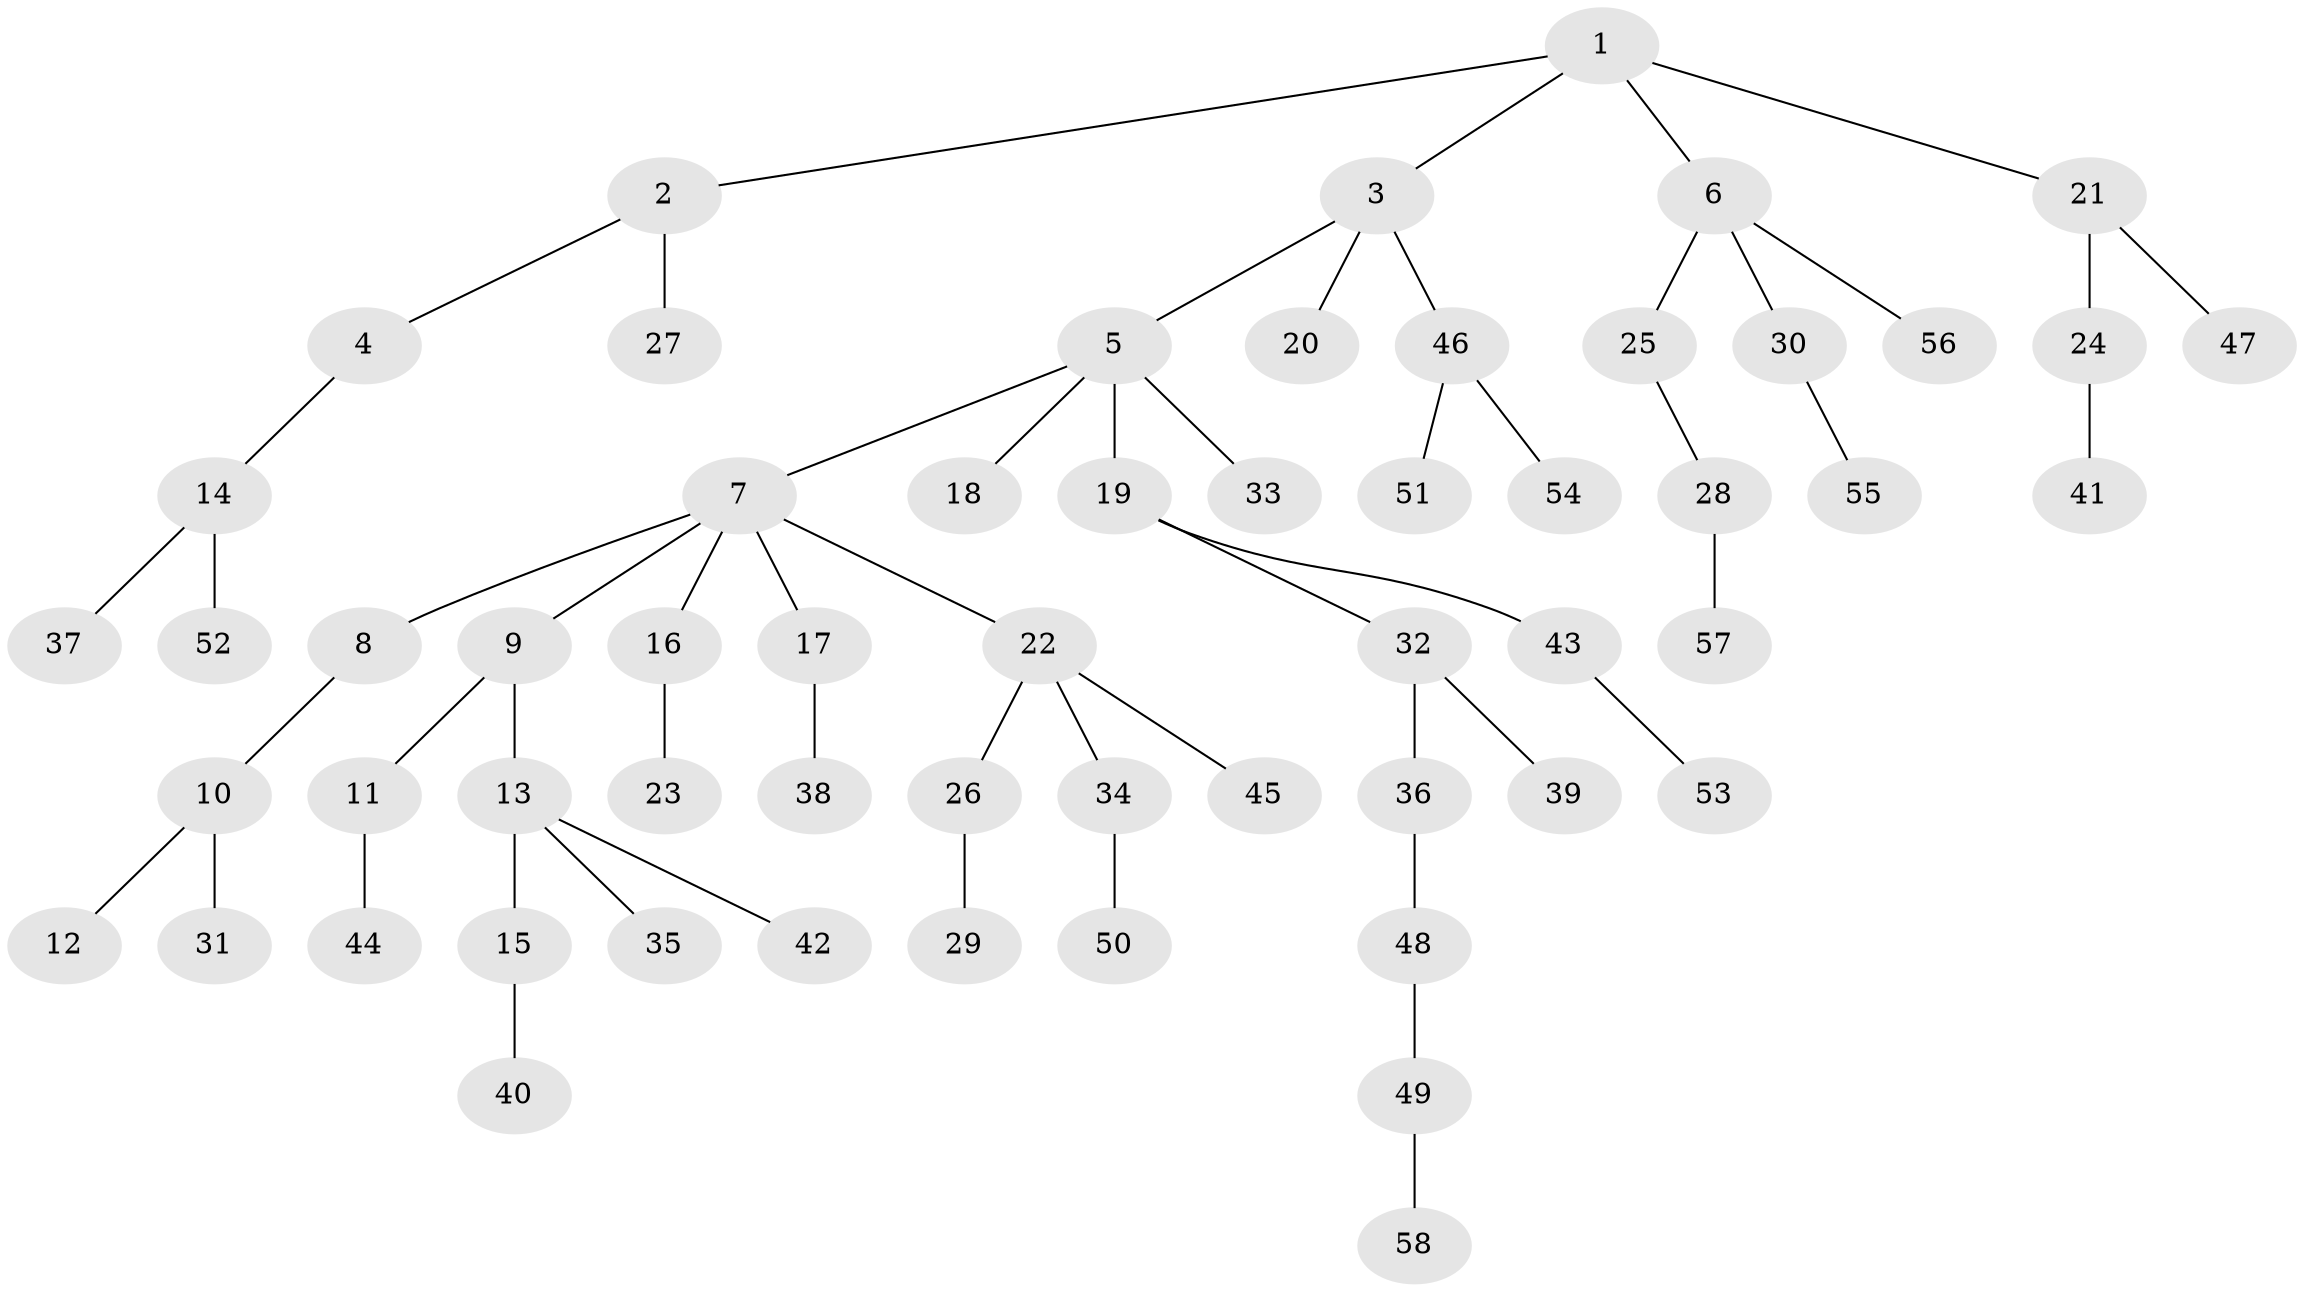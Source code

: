 // Generated by graph-tools (version 1.1) at 2025/26/03/09/25 03:26:32]
// undirected, 58 vertices, 57 edges
graph export_dot {
graph [start="1"]
  node [color=gray90,style=filled];
  1;
  2;
  3;
  4;
  5;
  6;
  7;
  8;
  9;
  10;
  11;
  12;
  13;
  14;
  15;
  16;
  17;
  18;
  19;
  20;
  21;
  22;
  23;
  24;
  25;
  26;
  27;
  28;
  29;
  30;
  31;
  32;
  33;
  34;
  35;
  36;
  37;
  38;
  39;
  40;
  41;
  42;
  43;
  44;
  45;
  46;
  47;
  48;
  49;
  50;
  51;
  52;
  53;
  54;
  55;
  56;
  57;
  58;
  1 -- 2;
  1 -- 3;
  1 -- 6;
  1 -- 21;
  2 -- 4;
  2 -- 27;
  3 -- 5;
  3 -- 20;
  3 -- 46;
  4 -- 14;
  5 -- 7;
  5 -- 18;
  5 -- 19;
  5 -- 33;
  6 -- 25;
  6 -- 30;
  6 -- 56;
  7 -- 8;
  7 -- 9;
  7 -- 16;
  7 -- 17;
  7 -- 22;
  8 -- 10;
  9 -- 11;
  9 -- 13;
  10 -- 12;
  10 -- 31;
  11 -- 44;
  13 -- 15;
  13 -- 35;
  13 -- 42;
  14 -- 37;
  14 -- 52;
  15 -- 40;
  16 -- 23;
  17 -- 38;
  19 -- 32;
  19 -- 43;
  21 -- 24;
  21 -- 47;
  22 -- 26;
  22 -- 34;
  22 -- 45;
  24 -- 41;
  25 -- 28;
  26 -- 29;
  28 -- 57;
  30 -- 55;
  32 -- 36;
  32 -- 39;
  34 -- 50;
  36 -- 48;
  43 -- 53;
  46 -- 51;
  46 -- 54;
  48 -- 49;
  49 -- 58;
}

